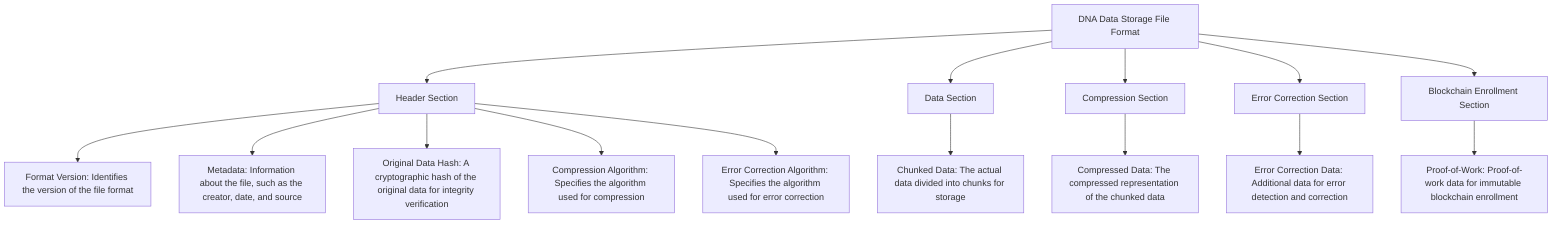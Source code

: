 graph TD
A[DNA Data Storage File Format] --> B[Header Section]
A --> F[Data Section]
A --> I[Compression Section]
A --> K[Error Correction Section]
A --> M[Blockchain Enrollment Section]

B --> C[Format Version: Identifies the version of the file format]
B --> D[Metadata: Information about the file, such as the creator, date, and source]
B --> E[Original Data Hash: A cryptographic hash of the original data for integrity verification]
B --> G[Compression Algorithm: Specifies the algorithm used for compression]
B --> H[Error Correction Algorithm: Specifies the algorithm used for error correction]

F --> J[Chunked Data: The actual data divided into chunks for storage]

I --> L[Compressed Data: The compressed representation of the chunked data]

K --> N[Error Correction Data: Additional data for error detection and correction]

M --> O[Proof-of-Work: Proof-of-work data for immutable blockchain enrollment]